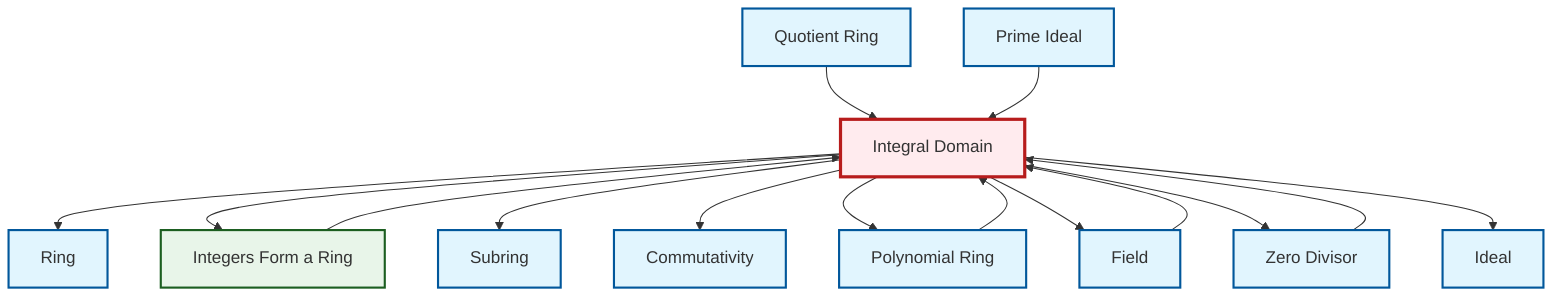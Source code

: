graph TD
    classDef definition fill:#e1f5fe,stroke:#01579b,stroke-width:2px
    classDef theorem fill:#f3e5f5,stroke:#4a148c,stroke-width:2px
    classDef axiom fill:#fff3e0,stroke:#e65100,stroke-width:2px
    classDef example fill:#e8f5e9,stroke:#1b5e20,stroke-width:2px
    classDef current fill:#ffebee,stroke:#b71c1c,stroke-width:3px
    def-prime-ideal["Prime Ideal"]:::definition
    def-ring["Ring"]:::definition
    def-ideal["Ideal"]:::definition
    def-zero-divisor["Zero Divisor"]:::definition
    def-integral-domain["Integral Domain"]:::definition
    def-commutativity["Commutativity"]:::definition
    def-field["Field"]:::definition
    ex-integers-ring["Integers Form a Ring"]:::example
    def-polynomial-ring["Polynomial Ring"]:::definition
    def-quotient-ring["Quotient Ring"]:::definition
    def-subring["Subring"]:::definition
    def-integral-domain --> def-ring
    def-integral-domain --> ex-integers-ring
    def-integral-domain --> def-subring
    def-integral-domain --> def-commutativity
    def-quotient-ring --> def-integral-domain
    def-integral-domain --> def-polynomial-ring
    def-zero-divisor --> def-integral-domain
    ex-integers-ring --> def-integral-domain
    def-prime-ideal --> def-integral-domain
    def-integral-domain --> def-field
    def-integral-domain --> def-zero-divisor
    def-integral-domain --> def-ideal
    def-polynomial-ring --> def-integral-domain
    def-field --> def-integral-domain
    class def-integral-domain current